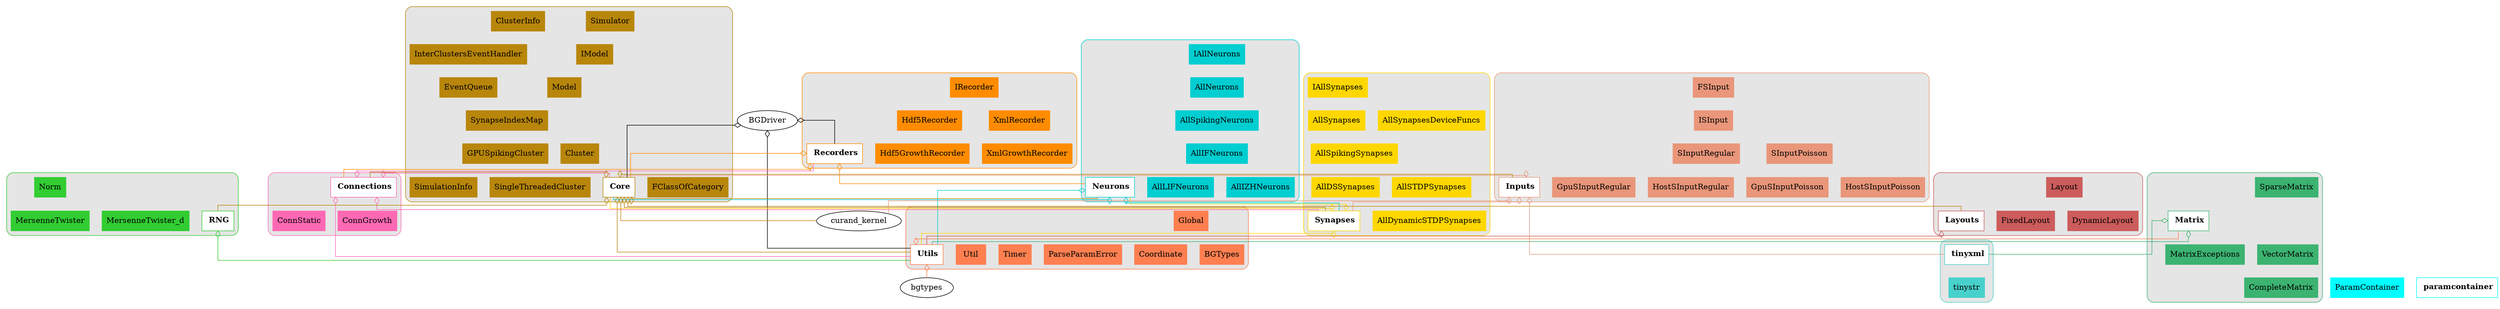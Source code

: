 //BrainGrid Overview
//Written in the Dot language (See Graphviz)

digraph {
	 graph[splines=ortho,compound=true]




	subgraph clusterUtils {
		style = rounded
		bgcolor = grey90
		color = coral
		node [shape = record, color = coral];

		BGTypes[label = BGTypes, style = filled];
		Coordinate[label = Coordinate, style = filled];
		Global[label = Global, style = filled];
		ParseParamError[label = ParseParamError, style = filled];
		Timer[label = Timer, style = filled];
		Util[label = Util, style = filled];
		Utils[label =< <B> Utils</B>>, style = bold, fillcolor = white, style = filled];


		//------LAYOUT FOR SUBGRAPH------


		rankdir = BT; // Rank Direction Bottom to Top
		nodesep = 1.3; // Node Separation
		ranksep = 1.3; // Rank Separation


		//INHERITANCE//



		//COMPOSITION//


		BGTypes -> Global [style=invis];
		Coordinate -> Global [style=invis];
	}//end subgraph Utils


	subgraph paramcontainer {
		style = rounded
		bgcolor = grey90
		color = cyan
		node [shape = record, color = cyan];

		ParamContainer[label = ParamContainer, style = filled];
		paramcontainer[label =< <B> paramcontainer</B>>, style = bold, fillcolor = white, style = filled];


		//------LAYOUT FOR SUBGRAPH------


		rankdir = BT; // Rank Direction Bottom to Top
		nodesep = 1.3; // Node Separation
		ranksep = 1.3; // Rank Separation


		//INHERITANCE//



		//COMPOSITION//

	}//end subgraph paramcontainer


	subgraph clusterCore {
		style = rounded
		bgcolor = grey90
		color = darkgoldenrod
		node [shape = record, color = darkgoldenrod];

		Cluster[label = Cluster, style = filled];
		ClusterInfo[label = ClusterInfo, style = filled];
		EventQueue[label = EventQueue, style = filled];
		FClassOfCategory[label = FClassOfCategory, style = filled];
		GPUSpikingCluster[label = GPUSpikingCluster, style = filled];
		IModel[label = IModel, style = filled];
		InterClustersEventHandler[label = InterClustersEventHandler, style = filled];
		Model[label = Model, style = filled];
		SimulationInfo[label = SimulationInfo, style = filled];
		Simulator[label = Simulator, style = filled];
		SingleThreadedCluster[label = SingleThreadedCluster, style = filled];
		SynapseIndexMap[label = SynapseIndexMap, style = filled];
		Core[label =< <B> Core</B>>, style = bold, fillcolor = white, style = filled];


		//------LAYOUT FOR SUBGRAPH------


		rankdir = BT; // Rank Direction Bottom to Top
		nodesep = 1.3; // Node Separation
		ranksep = 1.3; // Rank Separation


		//INHERITANCE//


		GPUSpikingCluster -> Model [style=invis];

		Model -> IModel [style=invis];

		SingleThreadedCluster -> Cluster [style=invis];


		//COMPOSITION//


		SimulationInfo -> Cluster [style=invis];

		InterClustersEventHandler -> ClusterInfo [style=invis];

		InterClustersEventHandler -> EventQueue [style=invis];
		SimulationInfo -> EventQueue [style=invis];
		SynapseIndexMap -> EventQueue [style=invis];

		Cluster -> IModel [style=invis];
		SimulationInfo -> IModel [style=invis];

		EventQueue -> InterClustersEventHandler [style=invis];

		GPUSpikingCluster -> Model [style=invis];
		SynapseIndexMap -> Model [style=invis];

		IModel -> Simulator [style=invis];
		SimulationInfo -> Simulator [style=invis];

		Cluster -> SynapseIndexMap [style=invis];
		ClusterInfo -> SynapseIndexMap [style=invis];
		GPUSpikingCluster -> SynapseIndexMap [style=invis];
		SimulationInfo -> SynapseIndexMap [style=invis];
	}//end subgraph Core


	subgraph clusterRecorders {
		style = rounded
		bgcolor = grey90
		color = darkorange
		node [shape = record, color = darkorange];

		Hdf5GrowthRecorder[label = Hdf5GrowthRecorder, style = filled];
		Hdf5Recorder[label = Hdf5Recorder, style = filled];
		IRecorder[label = IRecorder, style = filled];
		XmlGrowthRecorder[label = XmlGrowthRecorder, style = filled];
		XmlRecorder[label = XmlRecorder, style = filled];
		Recorders[label =< <B> Recorders</B>>, style = bold, fillcolor = white, style = filled];


		//------LAYOUT FOR SUBGRAPH------


		rankdir = BT; // Rank Direction Bottom to Top
		nodesep = 1.3; // Node Separation
		ranksep = 1.3; // Rank Separation


		//INHERITANCE//


		Hdf5GrowthRecorder -> Hdf5Recorder [style=invis];

		Hdf5Recorder -> IRecorder [style=invis];

		XmlGrowthRecorder -> XmlRecorder [style=invis];

		XmlRecorder -> IRecorder [style=invis];


		//COMPOSITION//

	}//end subgraph Recorders


	subgraph clusterInputs {
		style = rounded
		bgcolor = grey90
		color = darksalmon
		node [shape = record, color = darksalmon];

		FSInput[label = FSInput, style = filled];
		GpuSInputPoisson[label = GpuSInputPoisson, style = filled];
		GpuSInputRegular[label = GpuSInputRegular, style = filled];
		HostSInputPoisson[label = HostSInputPoisson, style = filled];
		HostSInputRegular[label = HostSInputRegular, style = filled];
		ISInput[label = ISInput, style = filled];
		SInputPoisson[label = SInputPoisson, style = filled];
		SInputRegular[label = SInputRegular, style = filled];
		Inputs[label =< <B> Inputs</B>>, style = bold, fillcolor = white, style = filled];


		//------LAYOUT FOR SUBGRAPH------


		rankdir = BT; // Rank Direction Bottom to Top
		nodesep = 1.3; // Node Separation
		ranksep = 1.3; // Rank Separation


		//INHERITANCE//


		GpuSInputPoisson -> SInputPoisson [style=invis];

		GpuSInputRegular -> SInputRegular [style=invis];

		HostSInputPoisson -> SInputPoisson [style=invis];

		HostSInputRegular -> SInputRegular [style=invis];

		SInputPoisson -> ISInput [style=invis];

		SInputRegular -> ISInput [style=invis];


		//COMPOSITION//


		GpuSInputPoisson -> FSInput [style=invis];
		GpuSInputRegular -> FSInput [style=invis];
		HostSInputPoisson -> FSInput [style=invis];
		HostSInputRegular -> FSInput [style=invis];
		ISInput -> FSInput [style=invis];
	}//end subgraph Inputs


	subgraph clusterNeurons {
		style = rounded
		bgcolor = grey90
		color = darkturquoise
		node [shape = record, color = darkturquoise];

		AllIFNeurons[label = AllIFNeurons, style = filled];
		AllIZHNeurons[label = AllIZHNeurons, style = filled];
		AllLIFNeurons[label = AllLIFNeurons, style = filled];
		AllNeurons[label = AllNeurons, style = filled];
		AllSpikingNeurons[label = AllSpikingNeurons, style = filled];
		IAllNeurons[label = IAllNeurons, style = filled];
		Neurons[label =< <B> Neurons</B>>, style = bold, fillcolor = white, style = filled];


		//------LAYOUT FOR SUBGRAPH------


		rankdir = BT; // Rank Direction Bottom to Top
		nodesep = 1.3; // Node Separation
		ranksep = 1.3; // Rank Separation


		//INHERITANCE//


		AllIFNeurons -> AllSpikingNeurons [style=invis];

		AllIZHNeurons -> AllIFNeurons [style=invis];

		AllLIFNeurons -> AllIFNeurons [style=invis];

		AllNeurons -> IAllNeurons [style=invis];

		AllSpikingNeurons -> AllNeurons [style=invis];


		//COMPOSITION//

	}//end subgraph Neurons


	subgraph clusterSynapses {
		style = rounded
		bgcolor = grey90
		color = gold
		node [shape = record, color = gold];

		AllDSSynapses[label = AllDSSynapses, style = filled];
		AllDynamicSTDPSynapses[label = AllDynamicSTDPSynapses, style = filled];
		AllSTDPSynapses[label = AllSTDPSynapses, style = filled];
		AllSpikingSynapses[label = AllSpikingSynapses, style = filled];
		AllSynapses[label = AllSynapses, style = filled];
		AllSynapsesDeviceFuncs[label = AllSynapsesDeviceFuncs, style = filled];
		IAllSynapses[label = IAllSynapses, style = filled];
		Synapses[label =< <B> Synapses</B>>, style = bold, fillcolor = white, style = filled];


		//------LAYOUT FOR SUBGRAPH------


		rankdir = BT; // Rank Direction Bottom to Top
		nodesep = 1.3; // Node Separation
		ranksep = 1.3; // Rank Separation


		//INHERITANCE//


		AllDSSynapses -> AllSpikingSynapses [style=invis];

		AllDynamicSTDPSynapses -> AllSTDPSynapses [style=invis];

		AllSTDPSynapses -> AllSpikingSynapses [style=invis];

		AllSpikingSynapses -> AllSynapses [style=invis];

		AllSynapses -> IAllSynapses [style=invis];


		//COMPOSITION//


		AllDSSynapses -> AllSynapsesDeviceFuncs [style=invis];
		AllSTDPSynapses -> AllSynapsesDeviceFuncs [style=invis];
		AllSpikingSynapses -> AllSynapsesDeviceFuncs [style=invis];
	}//end subgraph Synapses


	subgraph clusterConnections {
		style = rounded
		bgcolor = grey90
		color = hotpink
		node [shape = record, color = hotpink];

		ConnGrowth[label = ConnGrowth, style = filled];
		ConnStatic[label = ConnStatic, style = filled];
		Connections[label = Connections, style = filled];
		Connections[label =< <B> Connections</B>>, style = bold, fillcolor = white, style = filled];


		//------LAYOUT FOR SUBGRAPH------


		rankdir = BT; // Rank Direction Bottom to Top
		nodesep = 1.3; // Node Separation
		ranksep = 1.3; // Rank Separation


		//INHERITANCE//


		ConnGrowth -> Connections [style=invis];

		ConnStatic -> Connections [style=invis];


		//COMPOSITION//

	}//end subgraph Connections


	subgraph clusterLayouts {
		style = rounded
		bgcolor = grey90
		color = indianred
		node [shape = record, color = indianred];

		DynamicLayout[label = DynamicLayout, style = filled];
		FixedLayout[label = FixedLayout, style = filled];
		Layout[label = Layout, style = filled];
		Layouts[label =< <B> Layouts</B>>, style = bold, fillcolor = white, style = filled];


		//------LAYOUT FOR SUBGRAPH------


		rankdir = BT; // Rank Direction Bottom to Top
		nodesep = 1.3; // Node Separation
		ranksep = 1.3; // Rank Separation


		//INHERITANCE//


		DynamicLayout -> Layout [style=invis];

		FixedLayout -> Layout [style=invis];


		//COMPOSITION//

	}//end subgraph Layouts


	subgraph clusterRNG {
		style = rounded
		bgcolor = grey90
		color = limegreen
		node [shape = record, color = limegreen];

		MersenneTwister[label = MersenneTwister, style = filled];
		MersenneTwister_d[label = MersenneTwister_d, style = filled];
		Norm[label = Norm, style = filled];
		RNG[label =< <B> RNG</B>>, style = bold, fillcolor = white, style = filled];


		//------LAYOUT FOR SUBGRAPH------


		rankdir = BT; // Rank Direction Bottom to Top
		nodesep = 1.3; // Node Separation
		ranksep = 1.3; // Rank Separation


		//INHERITANCE//



		//COMPOSITION//


		MersenneTwister -> Norm [style=invis];
	}//end subgraph RNG


	subgraph clusterMatrix {
		style = rounded
		bgcolor = grey90
		color = mediumseagreen
		node [shape = record, color = mediumseagreen];

		CompleteMatrix[label = CompleteMatrix, style = filled];
		Matrix[label = Matrix, style = filled];
		MatrixExceptions[label = MatrixExceptions, style = filled];
		SparseMatrix[label = SparseMatrix, style = filled];
		VectorMatrix[label = VectorMatrix, style = filled];
		Matrix[label =< <B> Matrix</B>>, style = bold, fillcolor = white, style = filled];


		//------LAYOUT FOR SUBGRAPH------


		rankdir = BT; // Rank Direction Bottom to Top
		nodesep = 1.3; // Node Separation
		ranksep = 1.3; // Rank Separation


		//INHERITANCE//


		CompleteMatrix -> Matrix [style=invis];
		CompleteMatrix -> VectorMatrix [style=invis];

		VectorMatrix -> CompleteMatrix [style=invis];
		VectorMatrix -> Matrix [style=invis];
		VectorMatrix -> SparseMatrix [style=invis];


		//COMPOSITION//


		MatrixExceptions -> Matrix [style=invis];

		Matrix -> SparseMatrix [style=invis];
		VectorMatrix -> SparseMatrix [style=invis];
	}//end subgraph Matrix


	subgraph clustertinyxml {
		style = rounded
		bgcolor = grey90
		color = mediumturquoise
		node [shape = record, color = mediumturquoise];

		tinystr[label = tinystr, style = filled];
		tinyxml[label = tinyxml, style = filled];
		tinyxml[label =< <B> tinyxml</B>>, style = bold, fillcolor = white, style = filled];


		//------LAYOUT FOR SUBGRAPH------


		rankdir = BT; // Rank Direction Bottom to Top
		nodesep = 1.3; // Node Separation
		ranksep = 1.3; // Rank Separation


		//INHERITANCE//



		//COMPOSITION//


		tinystr -> tinyxml [style=invis];
	}//end subgraph tinyxml
//-------LAYOUT OF RELATIONSHIPS BETWEEN SUBGRAPHS------//
rankdir = BT; // Rank Direction Top to Bottom
nodesep = 0.325; // Node Separation
ranksep = 0.325; // Rank Separation


edge [color=black];
Recorders -> BGDriver [arrowhead=ediamond, ltail = clusterBGDriver,];

edge [color=darkturquoise];
Utils -> Neurons [arrowhead=ediamond, ltail = clusterNeurons,lhead = clusterUtils];

edge [color=darkorange];
Core -> Recorders [arrowhead=ediamond, ltail = clusterRecorders,lhead = clusterCore];

edge [color=mediumseagreen];
tinyxml -> Matrix [arrowhead=ediamond, ltail = clusterMatrix,lhead = clustertinyxml];

edge [color=black];
Utils -> BGDriver [arrowhead=ediamond, ltail = clusterBGDriver,];

edge [color=darkorange];
Neurons -> Recorders [arrowhead=ediamond, ltail = clusterRecorders,lhead = clusterNeurons];

edge [color=mediumseagreen];
Utils -> Matrix [arrowhead=ediamond, ltail = clusterMatrix,lhead = clusterUtils];

edge [color=darkgoldenrod];
Neurons -> Core [arrowhead=ediamond, ltail = clusterCore,lhead = clusterNeurons];

edge [color=indianred];
Utils -> Layouts [arrowhead=ediamond, ltail = clusterLayouts,lhead = clusterUtils];

edge [color=limegreen];
Utils -> RNG [arrowhead=ediamond, ltail = clusterRNG,lhead = clusterUtils];

edge [color=darkorange];
Connections -> Recorders [arrowhead=ediamond, ltail = clusterRecorders,lhead = clusterConnections];

edge [color=hotpink];
Synapses -> Connections [arrowhead=ediamond, ltail = clusterConnections,lhead = clusterSynapses];

edge [color=darkgoldenrod];
Connections -> Core [arrowhead=ediamond, ltail = clusterCore,lhead = clusterConnections];
Layouts -> Core [arrowhead=ediamond, ltail = clusterCore,lhead = clusterLayouts];

edge [color=darksalmon];
Core -> Inputs [arrowhead=ediamond, ltail = clusterInputs,lhead = clusterCore];

edge [color=coral];
Matrix -> Utils [arrowhead=ediamond, ltail = clusterUtils,lhead = clusterMatrix];

edge [color=darkturquoise];
Core -> Neurons [arrowhead=ediamond, ltail = clusterNeurons,lhead = clusterCore];

edge [color=darksalmon];
Synapses -> Inputs [arrowhead=ediamond, ltail = clusterInputs,lhead = clusterSynapses];

edge [color=hotpink];
Core -> Connections [arrowhead=ediamond, ltail = clusterConnections,lhead = clusterCore];

edge [color=darkgoldenrod];
curand_kernel -> Core [arrowhead=ediamond, lhead = clustercurand_kernel];

edge [color=gold];
Core -> Synapses [arrowhead=ediamond, ltail = clusterSynapses,lhead = clusterCore];

edge [color=black];
Core -> BGDriver [arrowhead=ediamond, ltail = clusterBGDriver,];

edge [color=darksalmon];
curand_kernel -> Inputs [arrowhead=ediamond, lhead = clustercurand_kernel];

edge [color=darkturquoise];
Synapses -> Neurons [arrowhead=ediamond, ltail = clusterNeurons,lhead = clusterSynapses];

edge [color=gold];
Neurons -> Synapses [arrowhead=ediamond, ltail = clusterSynapses,lhead = clusterNeurons];

edge [color=hotpink];
Recorders -> Connections [arrowhead=ediamond, ltail = clusterConnections,lhead = clusterRecorders];

edge [color=gold];
Utils -> Synapses [arrowhead=ediamond, ltail = clusterSynapses,lhead = clusterUtils];

edge [color=darksalmon];
tinyxml -> Inputs [arrowhead=ediamond, ltail = clusterInputs,lhead = clustertinyxml];

edge [color=hotpink];
Utils -> Connections [arrowhead=ediamond, ltail = clusterConnections,lhead = clusterUtils];

edge [color=darkgoldenrod];
Synapses -> Core [arrowhead=ediamond, ltail = clusterCore,lhead = clusterSynapses];
RNG -> Core [arrowhead=ediamond, ltail = clusterCore,lhead = clusterRNG];
Inputs -> Core [arrowhead=ediamond, ltail = clusterCore,lhead = clusterInputs];
Utils -> Core [arrowhead=ediamond, ltail = clusterCore,lhead = clusterUtils];

edge [color=coral];
bgtypes -> Utils [arrowhead=ediamond, lhead = clusterbgtypes];
}//End digraph declaration
